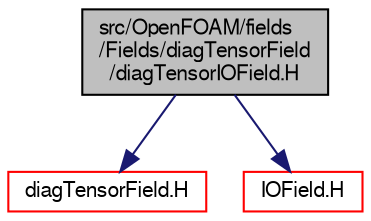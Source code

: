 digraph "src/OpenFOAM/fields/Fields/diagTensorField/diagTensorIOField.H"
{
  bgcolor="transparent";
  edge [fontname="FreeSans",fontsize="10",labelfontname="FreeSans",labelfontsize="10"];
  node [fontname="FreeSans",fontsize="10",shape=record];
  Node0 [label="src/OpenFOAM/fields\l/Fields/diagTensorField\l/diagTensorIOField.H",height=0.2,width=0.4,color="black", fillcolor="grey75", style="filled", fontcolor="black"];
  Node0 -> Node1 [color="midnightblue",fontsize="10",style="solid",fontname="FreeSans"];
  Node1 [label="diagTensorField.H",height=0.2,width=0.4,color="red",URL="$a09545.html"];
  Node0 -> Node102 [color="midnightblue",fontsize="10",style="solid",fontname="FreeSans"];
  Node102 [label="IOField.H",height=0.2,width=0.4,color="red",URL="$a09032.html"];
}
